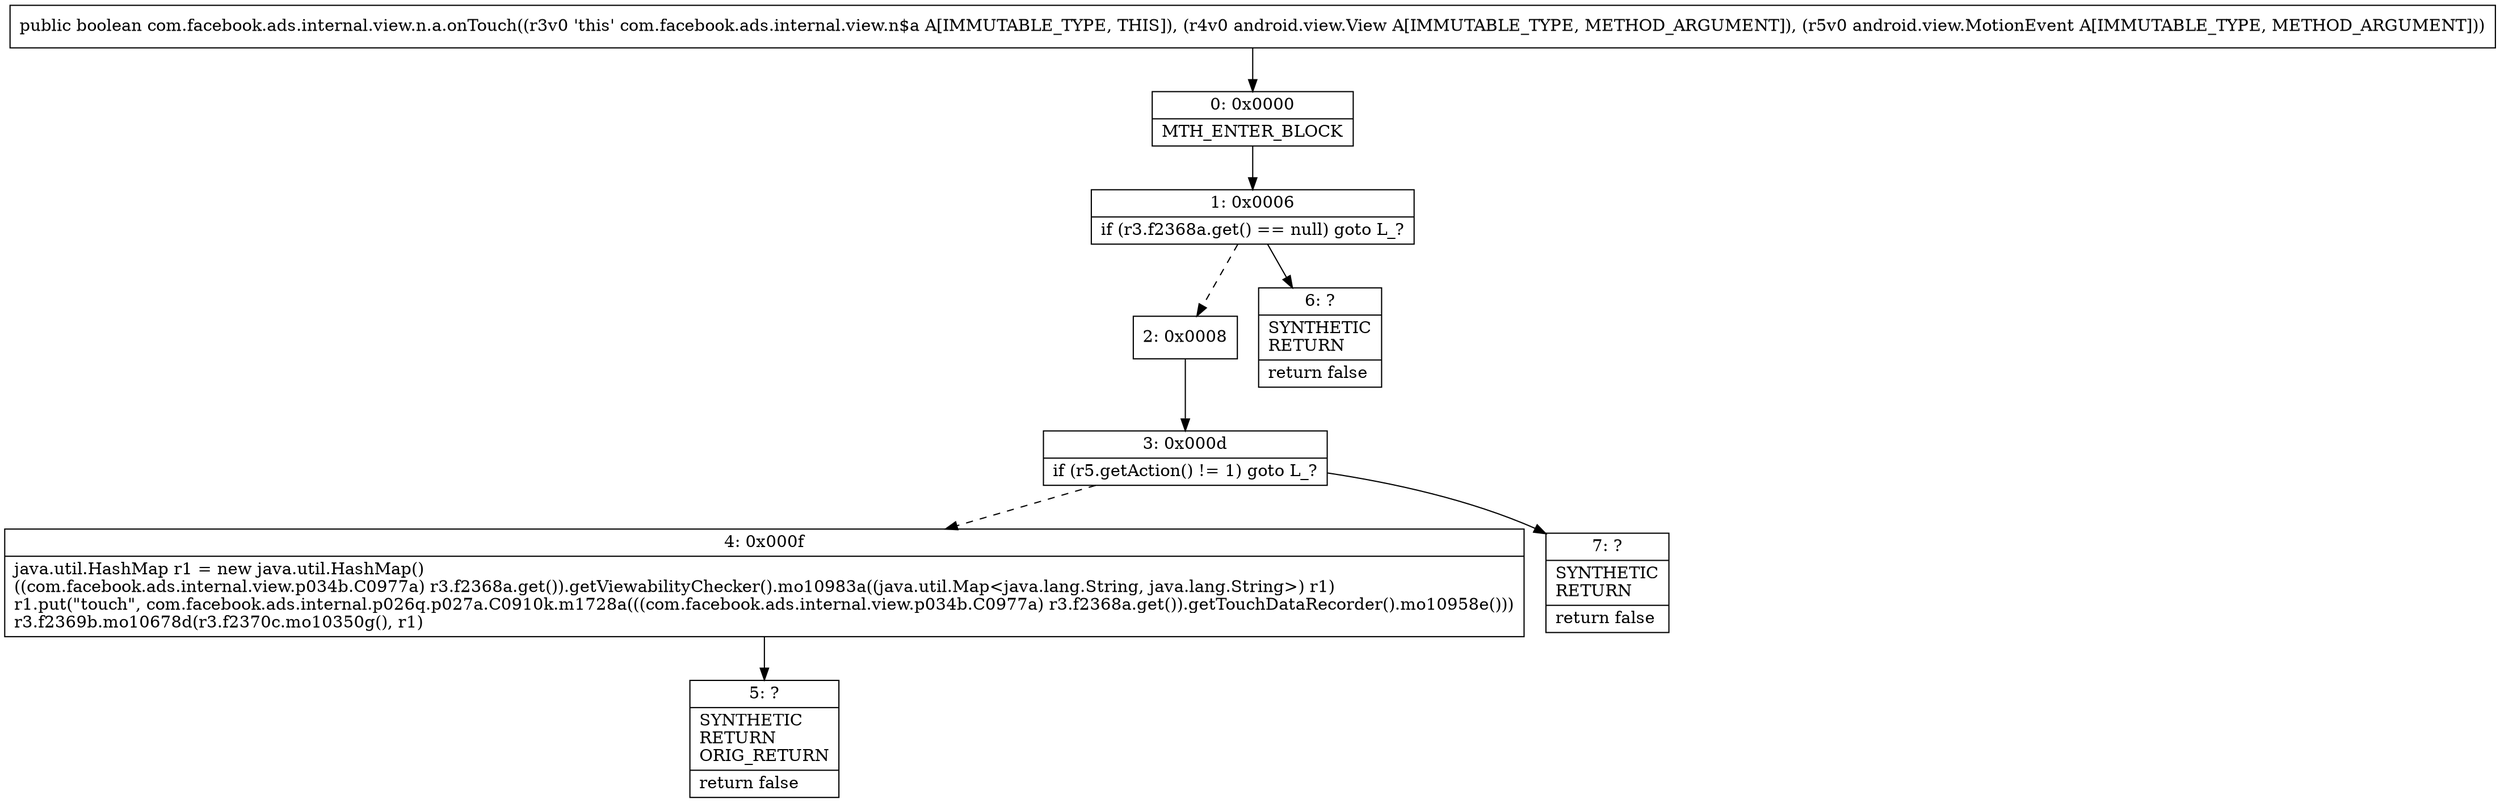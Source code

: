 digraph "CFG forcom.facebook.ads.internal.view.n.a.onTouch(Landroid\/view\/View;Landroid\/view\/MotionEvent;)Z" {
Node_0 [shape=record,label="{0\:\ 0x0000|MTH_ENTER_BLOCK\l}"];
Node_1 [shape=record,label="{1\:\ 0x0006|if (r3.f2368a.get() == null) goto L_?\l}"];
Node_2 [shape=record,label="{2\:\ 0x0008}"];
Node_3 [shape=record,label="{3\:\ 0x000d|if (r5.getAction() != 1) goto L_?\l}"];
Node_4 [shape=record,label="{4\:\ 0x000f|java.util.HashMap r1 = new java.util.HashMap()\l((com.facebook.ads.internal.view.p034b.C0977a) r3.f2368a.get()).getViewabilityChecker().mo10983a((java.util.Map\<java.lang.String, java.lang.String\>) r1)\lr1.put(\"touch\", com.facebook.ads.internal.p026q.p027a.C0910k.m1728a(((com.facebook.ads.internal.view.p034b.C0977a) r3.f2368a.get()).getTouchDataRecorder().mo10958e()))\lr3.f2369b.mo10678d(r3.f2370c.mo10350g(), r1)\l}"];
Node_5 [shape=record,label="{5\:\ ?|SYNTHETIC\lRETURN\lORIG_RETURN\l|return false\l}"];
Node_6 [shape=record,label="{6\:\ ?|SYNTHETIC\lRETURN\l|return false\l}"];
Node_7 [shape=record,label="{7\:\ ?|SYNTHETIC\lRETURN\l|return false\l}"];
MethodNode[shape=record,label="{public boolean com.facebook.ads.internal.view.n.a.onTouch((r3v0 'this' com.facebook.ads.internal.view.n$a A[IMMUTABLE_TYPE, THIS]), (r4v0 android.view.View A[IMMUTABLE_TYPE, METHOD_ARGUMENT]), (r5v0 android.view.MotionEvent A[IMMUTABLE_TYPE, METHOD_ARGUMENT])) }"];
MethodNode -> Node_0;
Node_0 -> Node_1;
Node_1 -> Node_2[style=dashed];
Node_1 -> Node_6;
Node_2 -> Node_3;
Node_3 -> Node_4[style=dashed];
Node_3 -> Node_7;
Node_4 -> Node_5;
}

